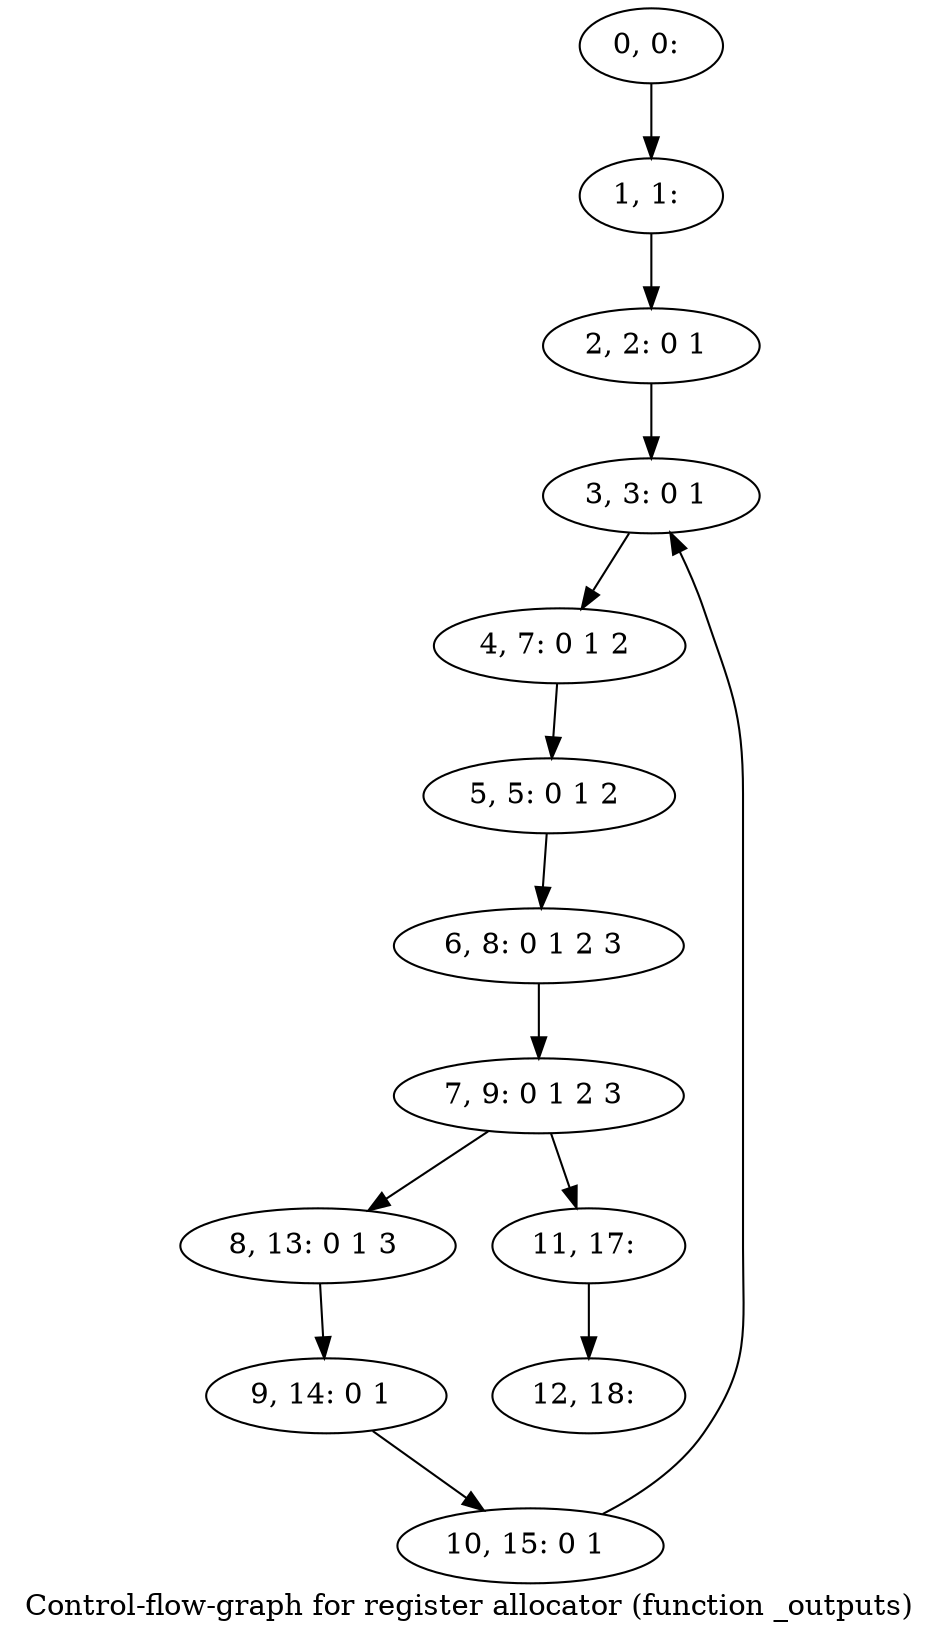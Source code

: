 digraph G {
graph [label="Control-flow-graph for register allocator (function _outputs)"]
0[label="0, 0: "];
1[label="1, 1: "];
2[label="2, 2: 0 1 "];
3[label="3, 3: 0 1 "];
4[label="4, 7: 0 1 2 "];
5[label="5, 5: 0 1 2 "];
6[label="6, 8: 0 1 2 3 "];
7[label="7, 9: 0 1 2 3 "];
8[label="8, 13: 0 1 3 "];
9[label="9, 14: 0 1 "];
10[label="10, 15: 0 1 "];
11[label="11, 17: "];
12[label="12, 18: "];
0->1 ;
1->2 ;
2->3 ;
3->4 ;
4->5 ;
5->6 ;
6->7 ;
7->8 ;
7->11 ;
8->9 ;
9->10 ;
10->3 ;
11->12 ;
}
